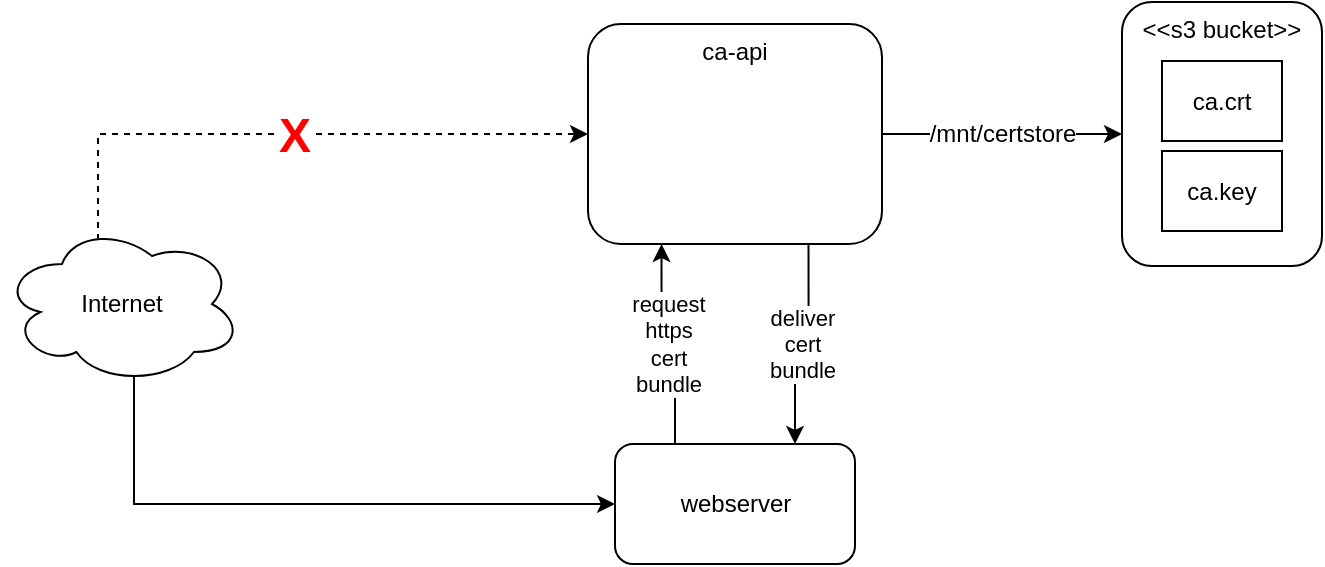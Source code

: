 <mxfile version="11.2.5" type="device" pages="1"><diagram id="vl_QTWyG9WTogDtxT8C7" name="Page-1"><mxGraphModel dx="1086" dy="808" grid="1" gridSize="10" guides="1" tooltips="1" connect="1" arrows="1" fold="1" page="1" pageScale="1" pageWidth="827" pageHeight="1169" math="0" shadow="0"><root><mxCell id="0"/><mxCell id="1" parent="0"/><mxCell id="ePvvT41gUNNcSm4FzKMd-16" value="&amp;lt;&amp;lt;s3 bucket&amp;gt;&amp;gt;" style="rounded=1;whiteSpace=wrap;html=1;verticalAlign=top;" vertex="1" parent="1"><mxGeometry x="620" y="229" width="100" height="132" as="geometry"/></mxCell><mxCell id="ePvvT41gUNNcSm4FzKMd-4" style="edgeStyle=orthogonalEdgeStyle;rounded=0;orthogonalLoop=1;jettySize=auto;html=1;exitX=0.55;exitY=0.95;exitDx=0;exitDy=0;exitPerimeter=0;entryX=0;entryY=0.5;entryDx=0;entryDy=0;" edge="1" parent="1" source="ePvvT41gUNNcSm4FzKMd-1" target="ePvvT41gUNNcSm4FzKMd-3"><mxGeometry relative="1" as="geometry"><Array as="points"><mxPoint x="126" y="480"/></Array></mxGeometry></mxCell><mxCell id="ePvvT41gUNNcSm4FzKMd-5" style="edgeStyle=orthogonalEdgeStyle;rounded=0;orthogonalLoop=1;jettySize=auto;html=1;exitX=0.4;exitY=0.1;exitDx=0;exitDy=0;exitPerimeter=0;dashed=1;fontStyle=1" edge="1" parent="1" source="ePvvT41gUNNcSm4FzKMd-1" target="ePvvT41gUNNcSm4FzKMd-2"><mxGeometry relative="1" as="geometry"><Array as="points"><mxPoint x="108" y="295"/></Array></mxGeometry></mxCell><mxCell id="ePvvT41gUNNcSm4FzKMd-8" value="&lt;b&gt;&lt;font color=&quot;#ff0000&quot; style=&quot;font-size: 24px&quot;&gt;X&lt;/font&gt;&lt;/b&gt;" style="text;html=1;resizable=0;points=[];align=center;verticalAlign=middle;labelBackgroundColor=#ffffff;" vertex="1" connectable="0" parent="ePvvT41gUNNcSm4FzKMd-5"><mxGeometry x="0.013" y="-1" relative="1" as="geometry"><mxPoint as="offset"/></mxGeometry></mxCell><mxCell id="ePvvT41gUNNcSm4FzKMd-1" value="Internet" style="ellipse;shape=cloud;whiteSpace=wrap;html=1;" vertex="1" parent="1"><mxGeometry x="60" y="340" width="120" height="80" as="geometry"/></mxCell><mxCell id="ePvvT41gUNNcSm4FzKMd-11" value="deliver&lt;br&gt;cert&lt;br&gt;bundle" style="edgeStyle=orthogonalEdgeStyle;rounded=0;orthogonalLoop=1;jettySize=auto;html=1;exitX=0.75;exitY=1;exitDx=0;exitDy=0;entryX=0.75;entryY=0;entryDx=0;entryDy=0;" edge="1" parent="1" source="ePvvT41gUNNcSm4FzKMd-2" target="ePvvT41gUNNcSm4FzKMd-3"><mxGeometry relative="1" as="geometry"/></mxCell><mxCell id="ePvvT41gUNNcSm4FzKMd-17" style="edgeStyle=orthogonalEdgeStyle;rounded=0;orthogonalLoop=1;jettySize=auto;html=1;exitX=1;exitY=0.5;exitDx=0;exitDy=0;entryX=0;entryY=0.5;entryDx=0;entryDy=0;" edge="1" parent="1" source="ePvvT41gUNNcSm4FzKMd-2" target="ePvvT41gUNNcSm4FzKMd-16"><mxGeometry relative="1" as="geometry"/></mxCell><mxCell id="ePvvT41gUNNcSm4FzKMd-18" value="/mnt/certstore" style="text;html=1;resizable=0;points=[];align=center;verticalAlign=middle;labelBackgroundColor=#ffffff;" vertex="1" connectable="0" parent="ePvvT41gUNNcSm4FzKMd-17"><mxGeometry x="0.186" y="1" relative="1" as="geometry"><mxPoint x="-11" y="1" as="offset"/></mxGeometry></mxCell><mxCell id="ePvvT41gUNNcSm4FzKMd-2" value="ca-api" style="rounded=1;whiteSpace=wrap;html=1;verticalAlign=top;" vertex="1" parent="1"><mxGeometry x="353" y="240" width="147" height="110" as="geometry"/></mxCell><mxCell id="ePvvT41gUNNcSm4FzKMd-10" value="request &lt;br&gt;https&lt;br&gt;cert&lt;br&gt;bundle" style="edgeStyle=orthogonalEdgeStyle;rounded=0;orthogonalLoop=1;jettySize=auto;html=1;exitX=0.25;exitY=0;exitDx=0;exitDy=0;entryX=0.25;entryY=1;entryDx=0;entryDy=0;" edge="1" parent="1" source="ePvvT41gUNNcSm4FzKMd-3" target="ePvvT41gUNNcSm4FzKMd-2"><mxGeometry relative="1" as="geometry"/></mxCell><mxCell id="ePvvT41gUNNcSm4FzKMd-3" value="webserver" style="rounded=1;whiteSpace=wrap;html=1;" vertex="1" parent="1"><mxGeometry x="366.5" y="450" width="120" height="60" as="geometry"/></mxCell><mxCell id="ePvvT41gUNNcSm4FzKMd-14" value="ca.crt" style="rounded=0;whiteSpace=wrap;html=1;" vertex="1" parent="1"><mxGeometry x="640" y="258.5" width="60" height="40" as="geometry"/></mxCell><mxCell id="ePvvT41gUNNcSm4FzKMd-15" value="ca.key" style="rounded=0;whiteSpace=wrap;html=1;" vertex="1" parent="1"><mxGeometry x="640" y="303.5" width="60" height="40" as="geometry"/></mxCell></root></mxGraphModel></diagram></mxfile>